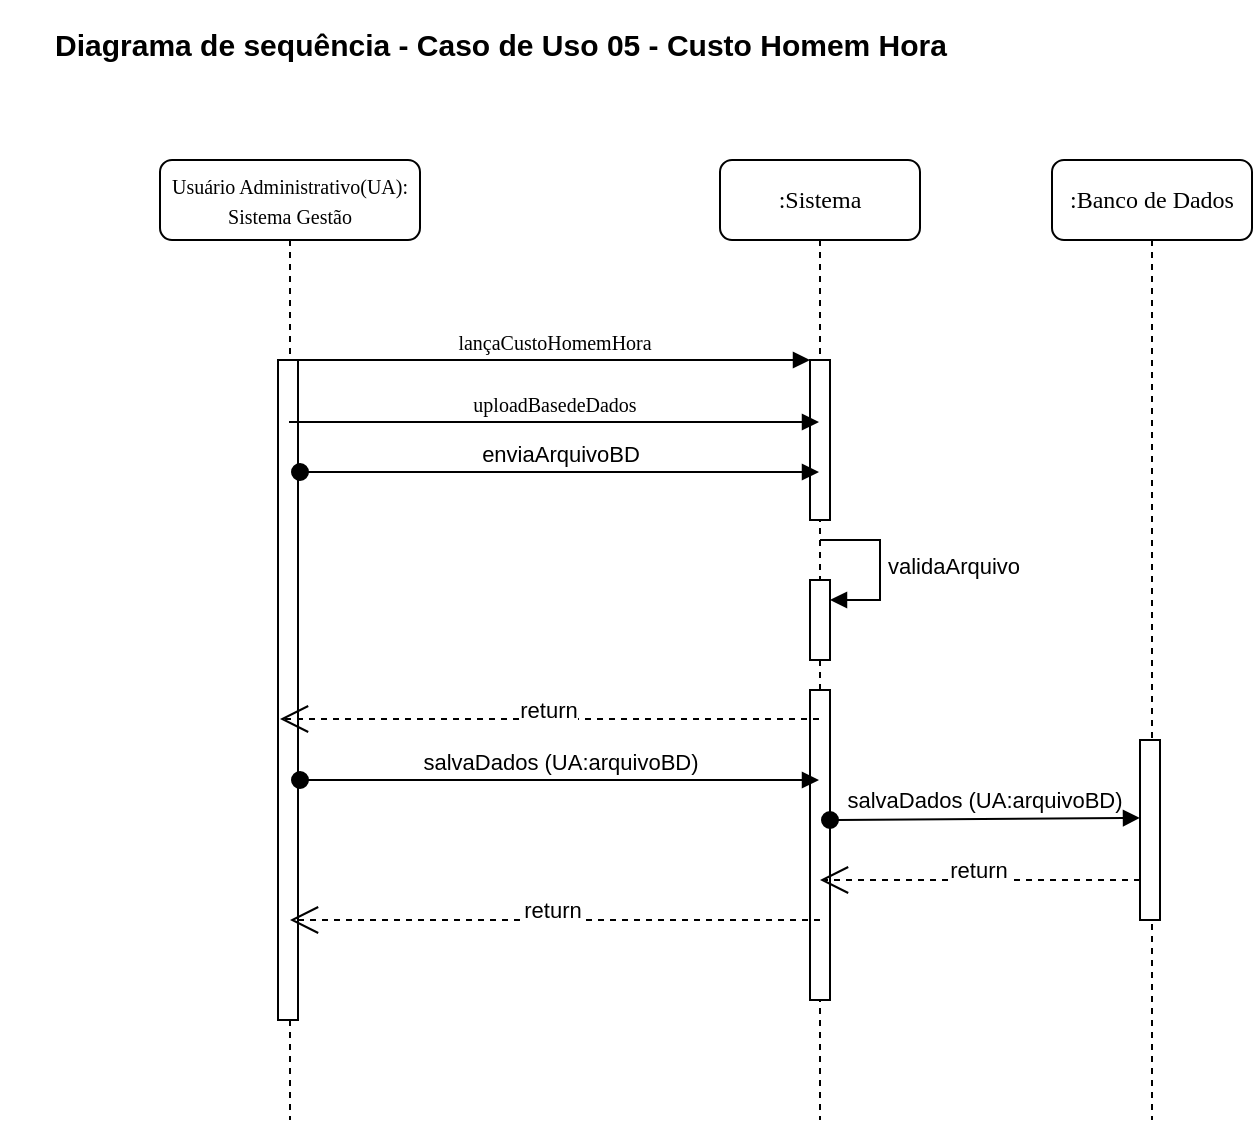 <mxfile version="24.7.17">
  <diagram name="Page-1" id="13e1069c-82ec-6db2-03f1-153e76fe0fe0">
    <mxGraphModel dx="1434" dy="836" grid="1" gridSize="10" guides="1" tooltips="1" connect="1" arrows="1" fold="1" page="1" pageScale="1" pageWidth="1100" pageHeight="850" background="none" math="0" shadow="0">
      <root>
        <mxCell id="0" />
        <mxCell id="1" parent="0" />
        <mxCell id="7baba1c4bc27f4b0-2" value=":Sistema" style="shape=umlLifeline;perimeter=lifelinePerimeter;whiteSpace=wrap;html=1;container=1;collapsible=0;recursiveResize=0;outlineConnect=0;rounded=1;shadow=0;comic=0;labelBackgroundColor=none;strokeWidth=1;fontFamily=Verdana;fontSize=12;align=center;" parent="1" vertex="1">
          <mxGeometry x="380" y="80" width="100" height="480" as="geometry" />
        </mxCell>
        <mxCell id="7baba1c4bc27f4b0-10" value="" style="html=1;points=[];perimeter=orthogonalPerimeter;rounded=0;shadow=0;comic=0;labelBackgroundColor=none;strokeWidth=1;fontFamily=Verdana;fontSize=12;align=center;" parent="7baba1c4bc27f4b0-2" vertex="1">
          <mxGeometry x="45" y="100" width="10" height="80" as="geometry" />
        </mxCell>
        <mxCell id="ta6xRI_JC_E2kf2AFrNl-5" value="" style="html=1;points=[];perimeter=orthogonalPerimeter;rounded=0;shadow=0;comic=0;labelBackgroundColor=none;strokeWidth=1;fontFamily=Verdana;fontSize=12;align=center;" parent="7baba1c4bc27f4b0-2" vertex="1">
          <mxGeometry x="45" y="265" width="10" height="155" as="geometry" />
        </mxCell>
        <mxCell id="UIEFIib1j8N1DKicVexM-3" value="" style="html=1;points=[[0,0,0,0,5],[0,1,0,0,-5],[1,0,0,0,5],[1,1,0,0,-5]];perimeter=orthogonalPerimeter;outlineConnect=0;targetShapes=umlLifeline;portConstraint=eastwest;newEdgeStyle={&quot;curved&quot;:0,&quot;rounded&quot;:0};" vertex="1" parent="7baba1c4bc27f4b0-2">
          <mxGeometry x="45" y="210" width="10" height="40" as="geometry" />
        </mxCell>
        <mxCell id="UIEFIib1j8N1DKicVexM-4" value="validaArquivo" style="html=1;align=left;spacingLeft=2;endArrow=block;rounded=0;edgeStyle=orthogonalEdgeStyle;curved=0;rounded=0;" edge="1" target="UIEFIib1j8N1DKicVexM-3" parent="7baba1c4bc27f4b0-2">
          <mxGeometry relative="1" as="geometry">
            <mxPoint x="50" y="190" as="sourcePoint" />
            <Array as="points">
              <mxPoint x="80" y="220" />
            </Array>
          </mxGeometry>
        </mxCell>
        <mxCell id="7baba1c4bc27f4b0-3" value=":Banco de Dados" style="shape=umlLifeline;perimeter=lifelinePerimeter;whiteSpace=wrap;html=1;container=1;collapsible=0;recursiveResize=0;outlineConnect=0;rounded=1;shadow=0;comic=0;labelBackgroundColor=none;strokeWidth=1;fontFamily=Verdana;fontSize=12;align=center;" parent="1" vertex="1">
          <mxGeometry x="546" y="80" width="100" height="480" as="geometry" />
        </mxCell>
        <mxCell id="lXlqGU74NpMGphMOCJmV-3" value="" style="html=1;points=[];perimeter=orthogonalPerimeter;rounded=0;shadow=0;comic=0;labelBackgroundColor=none;strokeWidth=1;fontFamily=Verdana;fontSize=12;align=center;" parent="7baba1c4bc27f4b0-3" vertex="1">
          <mxGeometry x="44" y="290" width="10" height="90" as="geometry" />
        </mxCell>
        <mxCell id="UIEFIib1j8N1DKicVexM-6" value="salvaDados (UA:arquivoBD)" style="html=1;verticalAlign=bottom;startArrow=oval;startFill=1;endArrow=block;startSize=8;curved=0;rounded=0;entryX=0;entryY=0.433;entryDx=0;entryDy=0;entryPerimeter=0;" edge="1" parent="7baba1c4bc27f4b0-3" target="lXlqGU74NpMGphMOCJmV-3">
          <mxGeometry x="0.002" width="60" relative="1" as="geometry">
            <mxPoint x="-111" y="330" as="sourcePoint" />
            <mxPoint x="34" y="330" as="targetPoint" />
            <mxPoint as="offset" />
          </mxGeometry>
        </mxCell>
        <mxCell id="ta6xRI_JC_E2kf2AFrNl-12" value="return" style="endArrow=open;endSize=12;dashed=1;html=1;rounded=0;" parent="7baba1c4bc27f4b0-3" edge="1">
          <mxGeometry x="0.011" y="-5" width="160" relative="1" as="geometry">
            <mxPoint x="44" y="360" as="sourcePoint" />
            <mxPoint x="-116" y="360" as="targetPoint" />
            <mxPoint as="offset" />
          </mxGeometry>
        </mxCell>
        <mxCell id="7baba1c4bc27f4b0-8" value="&lt;font style=&quot;font-size: 10px;&quot;&gt;Usuário Administrativo(UA): Sistema Gestão&lt;/font&gt;" style="shape=umlLifeline;perimeter=lifelinePerimeter;whiteSpace=wrap;html=1;container=1;collapsible=0;recursiveResize=0;outlineConnect=0;rounded=1;shadow=0;comic=0;labelBackgroundColor=none;strokeWidth=1;fontFamily=Verdana;fontSize=12;align=center;" parent="1" vertex="1">
          <mxGeometry x="100" y="80" width="130" height="480" as="geometry" />
        </mxCell>
        <mxCell id="7baba1c4bc27f4b0-9" value="" style="html=1;points=[];perimeter=orthogonalPerimeter;rounded=0;shadow=0;comic=0;labelBackgroundColor=none;strokeWidth=1;fontFamily=Verdana;fontSize=12;align=center;" parent="7baba1c4bc27f4b0-8" vertex="1">
          <mxGeometry x="59" y="100" width="10" height="330" as="geometry" />
        </mxCell>
        <mxCell id="lXlqGU74NpMGphMOCJmV-6" value="enviaArquivoBD" style="html=1;verticalAlign=bottom;startArrow=oval;startFill=1;endArrow=block;startSize=8;curved=0;rounded=0;" parent="7baba1c4bc27f4b0-8" target="7baba1c4bc27f4b0-2" edge="1">
          <mxGeometry x="0.002" width="60" relative="1" as="geometry">
            <mxPoint x="70" y="156" as="sourcePoint" />
            <mxPoint x="279.5" y="156" as="targetPoint" />
            <mxPoint as="offset" />
          </mxGeometry>
        </mxCell>
        <mxCell id="7baba1c4bc27f4b0-11" value="&lt;span style=&quot;font-size: 10px;&quot;&gt;lançaCustoHomemHora&lt;/span&gt;" style="html=1;verticalAlign=bottom;endArrow=block;entryX=0;entryY=0;labelBackgroundColor=none;fontFamily=Verdana;fontSize=12;edgeStyle=elbowEdgeStyle;elbow=vertical;" parent="1" source="7baba1c4bc27f4b0-9" target="7baba1c4bc27f4b0-10" edge="1">
          <mxGeometry relative="1" as="geometry">
            <mxPoint x="220" y="190" as="sourcePoint" />
            <mxPoint as="offset" />
          </mxGeometry>
        </mxCell>
        <mxCell id="ODrtkv4GZBq-IyceJjSy-1" value="&lt;font style=&quot;font-size: 10px;&quot;&gt;uploadBasedeDados&lt;/font&gt;" style="html=1;verticalAlign=bottom;endArrow=block;labelBackgroundColor=none;fontFamily=Verdana;fontSize=12;edgeStyle=elbowEdgeStyle;elbow=vertical;" parent="1" target="7baba1c4bc27f4b0-2" edge="1">
          <mxGeometry relative="1" as="geometry">
            <mxPoint x="164.5" y="211" as="sourcePoint" />
            <mxPoint x="380" y="210.94" as="targetPoint" />
            <mxPoint as="offset" />
          </mxGeometry>
        </mxCell>
        <mxCell id="ODrtkv4GZBq-IyceJjSy-11" value="&lt;font style=&quot;font-size: 15px;&quot;&gt;Diagrama de sequência - Caso de Uso 05 - Custo Homem Hora&lt;/font&gt;" style="text;strokeColor=none;fillColor=none;html=1;fontSize=24;fontStyle=1;verticalAlign=middle;align=center;" parent="1" vertex="1">
          <mxGeometry x="20" width="500" height="40" as="geometry" />
        </mxCell>
        <mxCell id="ta6xRI_JC_E2kf2AFrNl-9" value="return" style="endArrow=open;endSize=12;dashed=1;html=1;rounded=0;" parent="1" edge="1" source="7baba1c4bc27f4b0-2">
          <mxGeometry x="0.011" y="-5" width="160" relative="1" as="geometry">
            <mxPoint x="406.5" y="359.5" as="sourcePoint" />
            <mxPoint x="160" y="359.5" as="targetPoint" />
            <mxPoint as="offset" />
          </mxGeometry>
        </mxCell>
        <mxCell id="UIEFIib1j8N1DKicVexM-5" value="salvaDados (UA:arquivoBD)" style="html=1;verticalAlign=bottom;startArrow=oval;startFill=1;endArrow=block;startSize=8;curved=0;rounded=0;" edge="1" parent="1" target="7baba1c4bc27f4b0-2">
          <mxGeometry x="0.002" width="60" relative="1" as="geometry">
            <mxPoint x="170" y="390" as="sourcePoint" />
            <mxPoint x="420" y="390" as="targetPoint" />
            <mxPoint as="offset" />
          </mxGeometry>
        </mxCell>
        <mxCell id="UIEFIib1j8N1DKicVexM-7" value="return" style="endArrow=open;endSize=12;dashed=1;html=1;rounded=0;" edge="1" parent="1" target="7baba1c4bc27f4b0-8">
          <mxGeometry x="0.011" y="-5" width="160" relative="1" as="geometry">
            <mxPoint x="430" y="460" as="sourcePoint" />
            <mxPoint x="270" y="460" as="targetPoint" />
            <mxPoint as="offset" />
          </mxGeometry>
        </mxCell>
      </root>
    </mxGraphModel>
  </diagram>
</mxfile>
